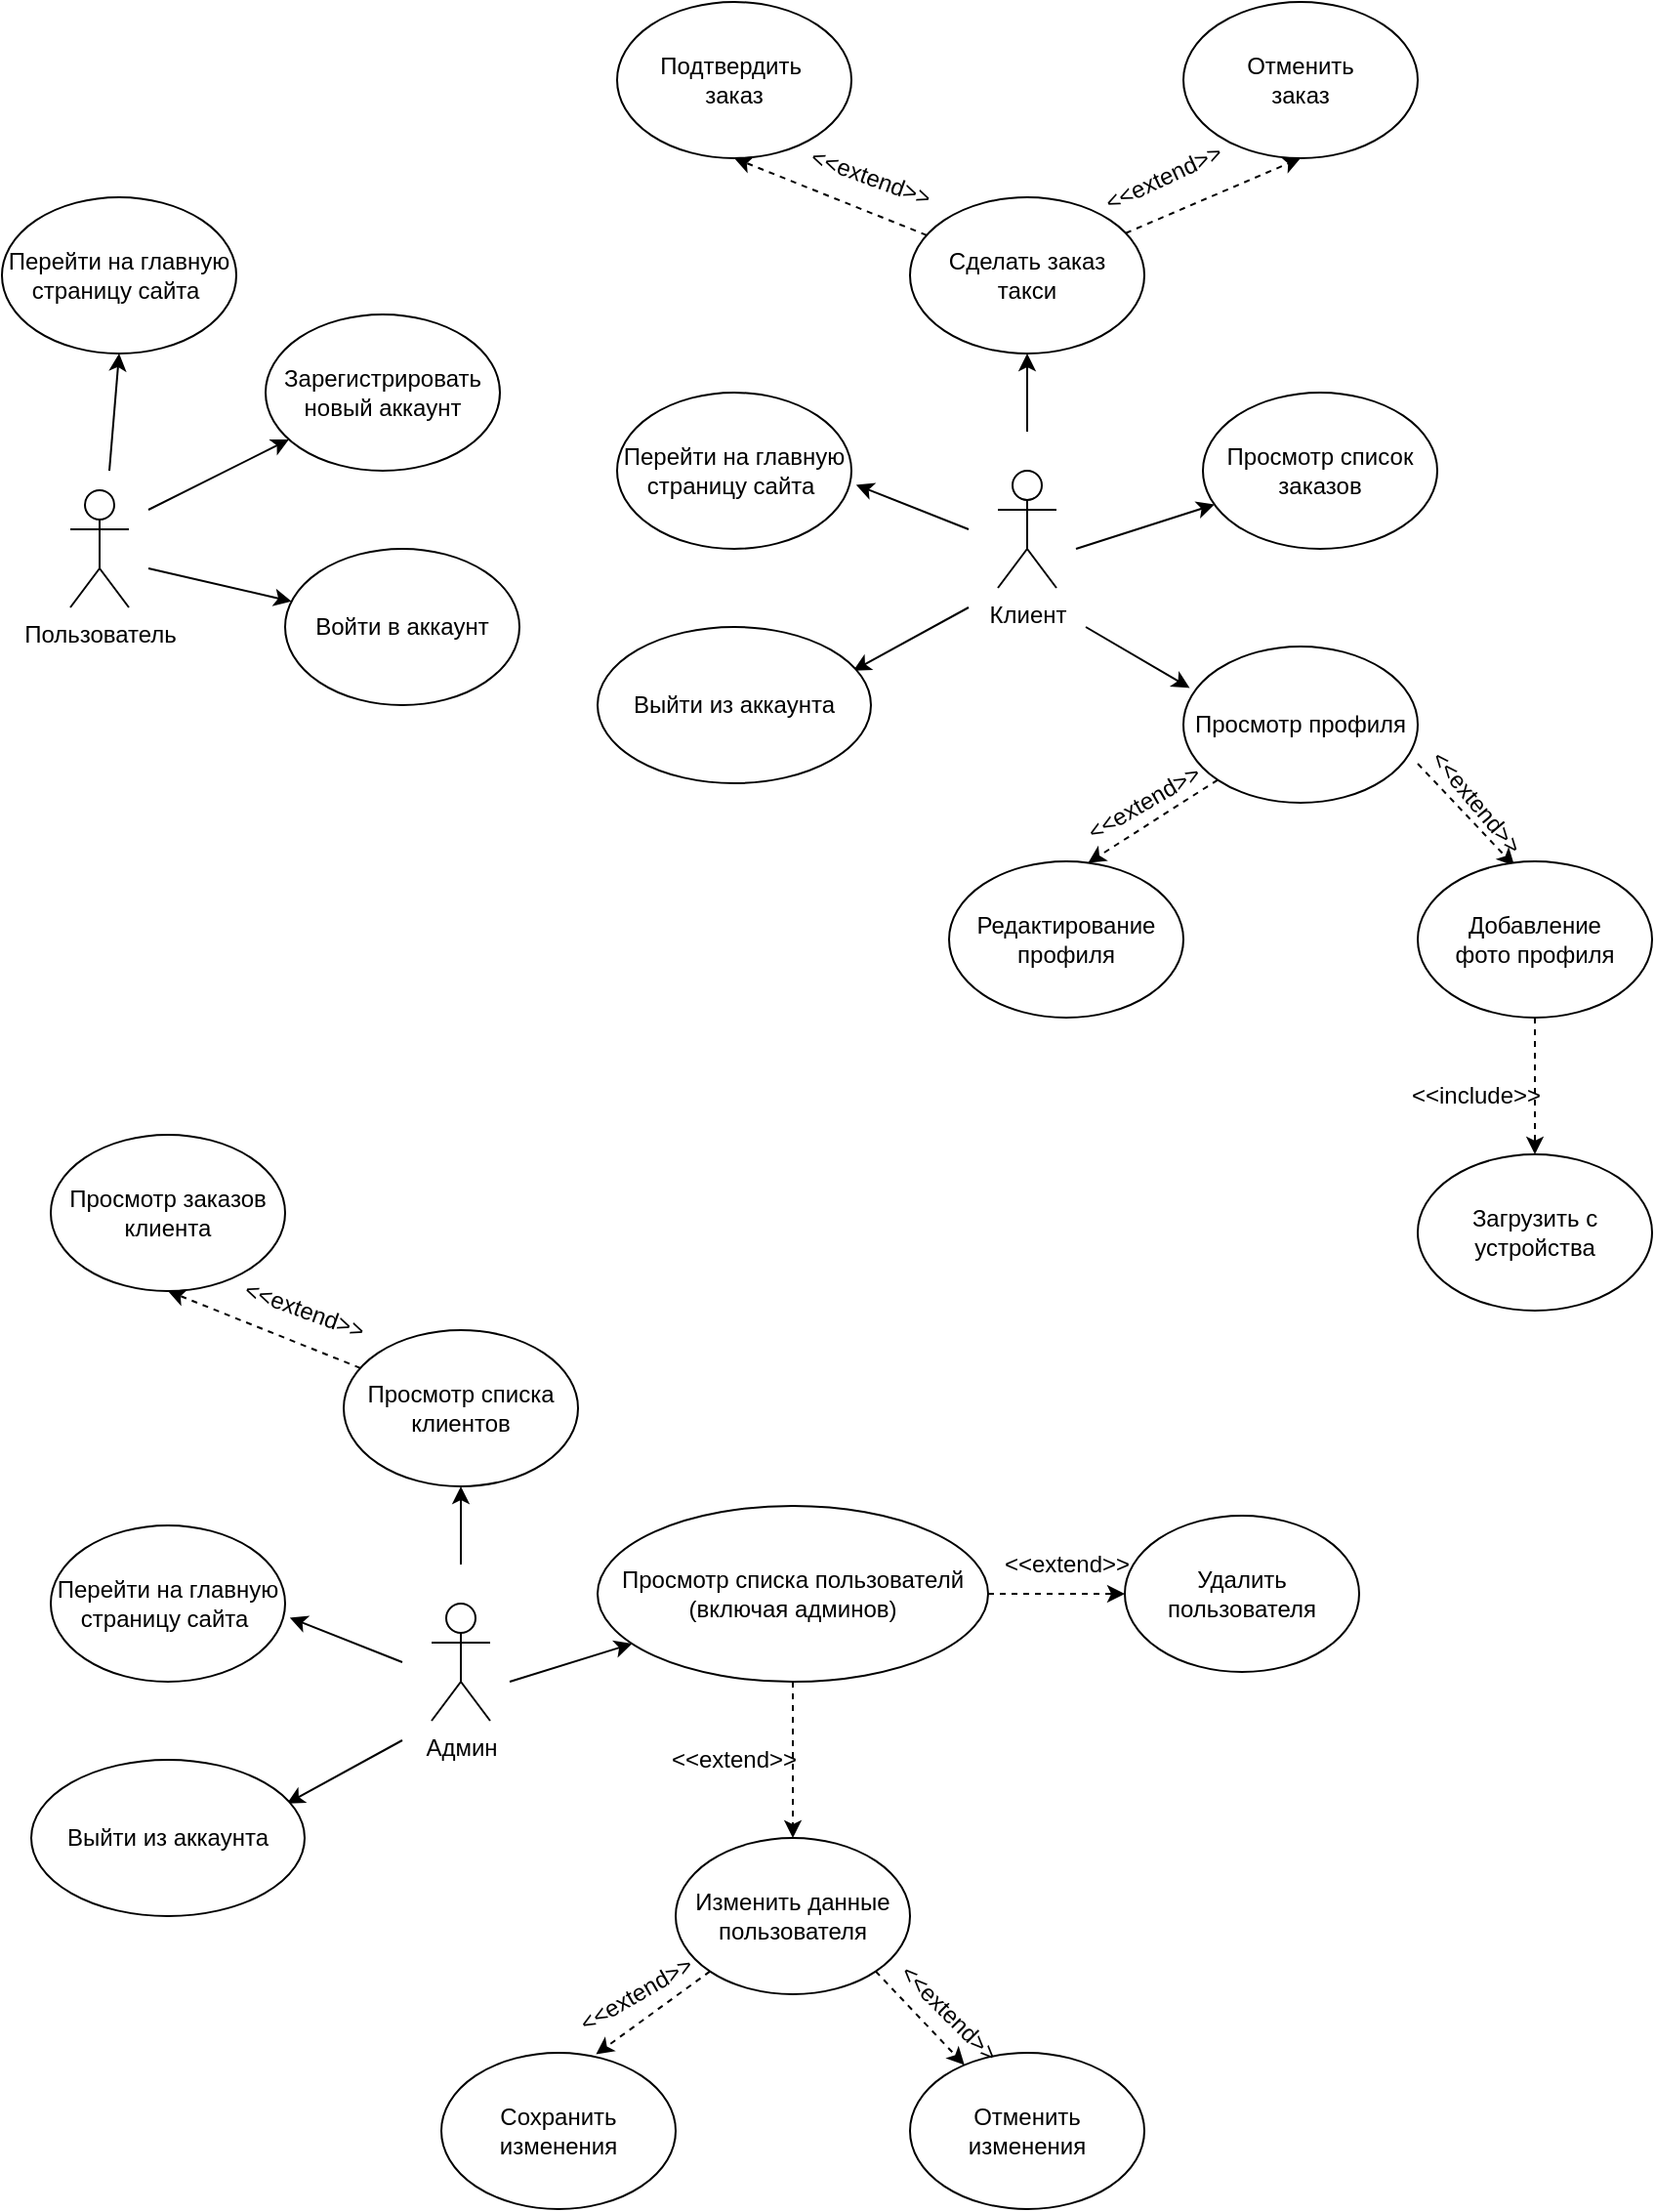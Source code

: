 <mxfile version="21.3.2" type="device">
  <diagram name="Страница 1" id="4JThzcV9xr0OsgTLdXd-">
    <mxGraphModel dx="1010" dy="550" grid="1" gridSize="10" guides="1" tooltips="1" connect="1" arrows="1" fold="1" page="1" pageScale="1" pageWidth="827" pageHeight="1169" math="0" shadow="0">
      <root>
        <mxCell id="0" />
        <mxCell id="1" parent="0" />
        <mxCell id="vH4n7yw8Q95cl0iE9QAH-2" value="Пользователь" style="shape=umlActor;verticalLabelPosition=bottom;verticalAlign=top;html=1;outlineConnect=0;" vertex="1" parent="1">
          <mxGeometry x="80" y="920" width="30" height="60" as="geometry" />
        </mxCell>
        <mxCell id="vH4n7yw8Q95cl0iE9QAH-6" value="" style="endArrow=classic;html=1;rounded=0;" edge="1" parent="1" target="vH4n7yw8Q95cl0iE9QAH-7">
          <mxGeometry width="50" height="50" relative="1" as="geometry">
            <mxPoint x="120" y="930" as="sourcePoint" />
            <mxPoint x="210" y="890" as="targetPoint" />
          </mxGeometry>
        </mxCell>
        <mxCell id="vH4n7yw8Q95cl0iE9QAH-7" value="Зарегистрировать новый аккаунт" style="ellipse;whiteSpace=wrap;html=1;" vertex="1" parent="1">
          <mxGeometry x="180" y="830" width="120" height="80" as="geometry" />
        </mxCell>
        <mxCell id="vH4n7yw8Q95cl0iE9QAH-8" value="" style="endArrow=classic;html=1;rounded=0;" edge="1" parent="1" target="vH4n7yw8Q95cl0iE9QAH-9">
          <mxGeometry width="50" height="50" relative="1" as="geometry">
            <mxPoint x="120" y="960" as="sourcePoint" />
            <mxPoint x="220" y="1010" as="targetPoint" />
          </mxGeometry>
        </mxCell>
        <mxCell id="vH4n7yw8Q95cl0iE9QAH-9" value="Войти в аккаунт" style="ellipse;whiteSpace=wrap;html=1;" vertex="1" parent="1">
          <mxGeometry x="190" y="950" width="120" height="80" as="geometry" />
        </mxCell>
        <mxCell id="vH4n7yw8Q95cl0iE9QAH-10" value="" style="endArrow=classic;html=1;rounded=0;entryX=0.5;entryY=1;entryDx=0;entryDy=0;" edge="1" parent="1" target="vH4n7yw8Q95cl0iE9QAH-11">
          <mxGeometry width="50" height="50" relative="1" as="geometry">
            <mxPoint x="100" y="910" as="sourcePoint" />
            <mxPoint x="75" y="830" as="targetPoint" />
          </mxGeometry>
        </mxCell>
        <mxCell id="vH4n7yw8Q95cl0iE9QAH-11" value="Перейти на главную страницу сайта&amp;nbsp;" style="ellipse;whiteSpace=wrap;html=1;" vertex="1" parent="1">
          <mxGeometry x="45" y="770" width="120" height="80" as="geometry" />
        </mxCell>
        <mxCell id="vH4n7yw8Q95cl0iE9QAH-12" value="Клиент" style="shape=umlActor;verticalLabelPosition=bottom;verticalAlign=top;html=1;outlineConnect=0;" vertex="1" parent="1">
          <mxGeometry x="555" y="910" width="30" height="60" as="geometry" />
        </mxCell>
        <mxCell id="vH4n7yw8Q95cl0iE9QAH-13" value="" style="endArrow=classic;html=1;rounded=0;" edge="1" parent="1" target="vH4n7yw8Q95cl0iE9QAH-14">
          <mxGeometry width="50" height="50" relative="1" as="geometry">
            <mxPoint x="570" y="890" as="sourcePoint" />
            <mxPoint x="685" y="880" as="targetPoint" />
          </mxGeometry>
        </mxCell>
        <mxCell id="vH4n7yw8Q95cl0iE9QAH-14" value="Сделать заказ &lt;br&gt;такси" style="ellipse;whiteSpace=wrap;html=1;" vertex="1" parent="1">
          <mxGeometry x="510" y="770" width="120" height="80" as="geometry" />
        </mxCell>
        <mxCell id="vH4n7yw8Q95cl0iE9QAH-15" value="" style="endArrow=classic;html=1;rounded=0;" edge="1" parent="1" target="vH4n7yw8Q95cl0iE9QAH-16">
          <mxGeometry width="50" height="50" relative="1" as="geometry">
            <mxPoint x="595" y="950" as="sourcePoint" />
            <mxPoint x="695" y="1000" as="targetPoint" />
          </mxGeometry>
        </mxCell>
        <mxCell id="vH4n7yw8Q95cl0iE9QAH-16" value="Просмотр список заказов" style="ellipse;whiteSpace=wrap;html=1;" vertex="1" parent="1">
          <mxGeometry x="660" y="870" width="120" height="80" as="geometry" />
        </mxCell>
        <mxCell id="vH4n7yw8Q95cl0iE9QAH-17" value="" style="endArrow=classic;html=1;rounded=0;entryX=1.02;entryY=0.59;entryDx=0;entryDy=0;entryPerimeter=0;" edge="1" parent="1" target="vH4n7yw8Q95cl0iE9QAH-18">
          <mxGeometry width="50" height="50" relative="1" as="geometry">
            <mxPoint x="540" y="940" as="sourcePoint" />
            <mxPoint x="550" y="820" as="targetPoint" />
          </mxGeometry>
        </mxCell>
        <mxCell id="vH4n7yw8Q95cl0iE9QAH-18" value="Перейти на главную страницу сайта&amp;nbsp;" style="ellipse;whiteSpace=wrap;html=1;" vertex="1" parent="1">
          <mxGeometry x="360" y="870" width="120" height="80" as="geometry" />
        </mxCell>
        <mxCell id="vH4n7yw8Q95cl0iE9QAH-19" value="Подтвердить&amp;nbsp;&lt;br&gt;заказ" style="ellipse;whiteSpace=wrap;html=1;" vertex="1" parent="1">
          <mxGeometry x="360" y="670" width="120" height="80" as="geometry" />
        </mxCell>
        <mxCell id="vH4n7yw8Q95cl0iE9QAH-20" value="Отменить&lt;br&gt;заказ" style="ellipse;whiteSpace=wrap;html=1;" vertex="1" parent="1">
          <mxGeometry x="650" y="670" width="120" height="80" as="geometry" />
        </mxCell>
        <mxCell id="vH4n7yw8Q95cl0iE9QAH-25" value="" style="endArrow=classic;html=1;rounded=0;entryX=0.5;entryY=1;entryDx=0;entryDy=0;dashed=1;" edge="1" parent="1" source="vH4n7yw8Q95cl0iE9QAH-14" target="vH4n7yw8Q95cl0iE9QAH-20">
          <mxGeometry width="50" height="50" relative="1" as="geometry">
            <mxPoint x="740" y="760" as="sourcePoint" />
            <mxPoint x="480" y="820" as="targetPoint" />
          </mxGeometry>
        </mxCell>
        <mxCell id="vH4n7yw8Q95cl0iE9QAH-26" value="" style="endArrow=classic;html=1;rounded=0;entryX=0.5;entryY=1;entryDx=0;entryDy=0;dashed=1;" edge="1" parent="1" source="vH4n7yw8Q95cl0iE9QAH-14" target="vH4n7yw8Q95cl0iE9QAH-19">
          <mxGeometry width="50" height="50" relative="1" as="geometry">
            <mxPoint x="480" y="790" as="sourcePoint" />
            <mxPoint x="530" y="740" as="targetPoint" />
          </mxGeometry>
        </mxCell>
        <mxCell id="vH4n7yw8Q95cl0iE9QAH-27" value="&amp;lt;&amp;lt;extend&amp;gt;&amp;gt;" style="text;html=1;strokeColor=none;fillColor=none;align=center;verticalAlign=middle;whiteSpace=wrap;rounded=0;rotation=20;" vertex="1" parent="1">
          <mxGeometry x="460" y="740" width="60" height="40" as="geometry" />
        </mxCell>
        <mxCell id="vH4n7yw8Q95cl0iE9QAH-30" value="&amp;lt;&amp;lt;extend&amp;gt;&amp;gt;" style="text;html=1;strokeColor=none;fillColor=none;align=center;verticalAlign=middle;whiteSpace=wrap;rounded=0;rotation=-25;" vertex="1" parent="1">
          <mxGeometry x="610" y="740" width="60" height="40" as="geometry" />
        </mxCell>
        <mxCell id="vH4n7yw8Q95cl0iE9QAH-31" value="" style="endArrow=classic;html=1;rounded=0;entryX=0.935;entryY=0.28;entryDx=0;entryDy=0;entryPerimeter=0;" edge="1" parent="1" target="vH4n7yw8Q95cl0iE9QAH-32">
          <mxGeometry width="50" height="50" relative="1" as="geometry">
            <mxPoint x="540" y="980" as="sourcePoint" />
            <mxPoint x="492" y="1057" as="targetPoint" />
          </mxGeometry>
        </mxCell>
        <mxCell id="vH4n7yw8Q95cl0iE9QAH-32" value="Выйти из аккаунта" style="ellipse;whiteSpace=wrap;html=1;" vertex="1" parent="1">
          <mxGeometry x="350" y="990" width="140" height="80" as="geometry" />
        </mxCell>
        <mxCell id="vH4n7yw8Q95cl0iE9QAH-35" value="Просмотр профиля" style="ellipse;whiteSpace=wrap;html=1;" vertex="1" parent="1">
          <mxGeometry x="650" y="1000" width="120" height="80" as="geometry" />
        </mxCell>
        <mxCell id="vH4n7yw8Q95cl0iE9QAH-36" value="" style="endArrow=classic;html=1;rounded=0;entryX=0.027;entryY=0.265;entryDx=0;entryDy=0;entryPerimeter=0;" edge="1" parent="1" target="vH4n7yw8Q95cl0iE9QAH-35">
          <mxGeometry width="50" height="50" relative="1" as="geometry">
            <mxPoint x="600" y="990" as="sourcePoint" />
            <mxPoint x="600" y="990" as="targetPoint" />
          </mxGeometry>
        </mxCell>
        <mxCell id="vH4n7yw8Q95cl0iE9QAH-37" value="" style="endArrow=classic;html=1;rounded=0;entryX=0.593;entryY=0.01;entryDx=0;entryDy=0;entryPerimeter=0;exitX=0;exitY=1;exitDx=0;exitDy=0;dashed=1;" edge="1" parent="1" target="vH4n7yw8Q95cl0iE9QAH-38" source="vH4n7yw8Q95cl0iE9QAH-35">
          <mxGeometry width="50" height="50" relative="1" as="geometry">
            <mxPoint x="725" y="1160" as="sourcePoint" />
            <mxPoint x="735" y="1040" as="targetPoint" />
          </mxGeometry>
        </mxCell>
        <mxCell id="vH4n7yw8Q95cl0iE9QAH-38" value="Редактирование профиля" style="ellipse;whiteSpace=wrap;html=1;" vertex="1" parent="1">
          <mxGeometry x="530" y="1110" width="120" height="80" as="geometry" />
        </mxCell>
        <mxCell id="vH4n7yw8Q95cl0iE9QAH-39" value="&amp;lt;&amp;lt;extend&amp;gt;&amp;gt;" style="text;html=1;strokeColor=none;fillColor=none;align=center;verticalAlign=middle;whiteSpace=wrap;rounded=0;rotation=-30;" vertex="1" parent="1">
          <mxGeometry x="600" y="1060" width="60" height="40" as="geometry" />
        </mxCell>
        <mxCell id="vH4n7yw8Q95cl0iE9QAH-40" value="" style="endArrow=classic;html=1;rounded=0;exitX=1;exitY=0.75;exitDx=0;exitDy=0;dashed=1;exitPerimeter=0;entryX=0.413;entryY=0.03;entryDx=0;entryDy=0;entryPerimeter=0;" edge="1" parent="1" target="vH4n7yw8Q95cl0iE9QAH-41" source="vH4n7yw8Q95cl0iE9QAH-35">
          <mxGeometry width="50" height="50" relative="1" as="geometry">
            <mxPoint x="908" y="1068" as="sourcePoint" />
            <mxPoint x="841" y="1111" as="targetPoint" />
          </mxGeometry>
        </mxCell>
        <mxCell id="vH4n7yw8Q95cl0iE9QAH-41" value="Добавление&lt;br&gt;фото профиля" style="ellipse;whiteSpace=wrap;html=1;" vertex="1" parent="1">
          <mxGeometry x="770" y="1110" width="120" height="80" as="geometry" />
        </mxCell>
        <mxCell id="vH4n7yw8Q95cl0iE9QAH-42" value="&amp;lt;&amp;lt;extend&amp;gt;&amp;gt;" style="text;html=1;strokeColor=none;fillColor=none;align=center;verticalAlign=middle;whiteSpace=wrap;rounded=0;rotation=50;" vertex="1" parent="1">
          <mxGeometry x="770" y="1060" width="60" height="40" as="geometry" />
        </mxCell>
        <mxCell id="vH4n7yw8Q95cl0iE9QAH-44" value="" style="endArrow=classic;html=1;rounded=0;exitX=0.5;exitY=1;exitDx=0;exitDy=0;dashed=1;entryX=0.5;entryY=0;entryDx=0;entryDy=0;" edge="1" parent="1" target="vH4n7yw8Q95cl0iE9QAH-45" source="vH4n7yw8Q95cl0iE9QAH-41">
          <mxGeometry width="50" height="50" relative="1" as="geometry">
            <mxPoint x="770" y="1220" as="sourcePoint" />
            <mxPoint x="841" y="1271" as="targetPoint" />
          </mxGeometry>
        </mxCell>
        <mxCell id="vH4n7yw8Q95cl0iE9QAH-45" value="Загрузить с устройства" style="ellipse;whiteSpace=wrap;html=1;" vertex="1" parent="1">
          <mxGeometry x="770" y="1260" width="120" height="80" as="geometry" />
        </mxCell>
        <mxCell id="vH4n7yw8Q95cl0iE9QAH-46" value="&amp;lt;&amp;lt;include&amp;gt;&amp;gt;" style="text;html=1;strokeColor=none;fillColor=none;align=center;verticalAlign=middle;whiteSpace=wrap;rounded=0;rotation=0;" vertex="1" parent="1">
          <mxGeometry x="770" y="1210" width="60" height="40" as="geometry" />
        </mxCell>
        <mxCell id="vH4n7yw8Q95cl0iE9QAH-48" value="Админ" style="shape=umlActor;verticalLabelPosition=bottom;verticalAlign=top;html=1;outlineConnect=0;" vertex="1" parent="1">
          <mxGeometry x="265" y="1490" width="30" height="60" as="geometry" />
        </mxCell>
        <mxCell id="vH4n7yw8Q95cl0iE9QAH-49" value="" style="endArrow=classic;html=1;rounded=0;" edge="1" parent="1" target="vH4n7yw8Q95cl0iE9QAH-50">
          <mxGeometry width="50" height="50" relative="1" as="geometry">
            <mxPoint x="280" y="1470" as="sourcePoint" />
            <mxPoint x="395" y="1460" as="targetPoint" />
          </mxGeometry>
        </mxCell>
        <mxCell id="vH4n7yw8Q95cl0iE9QAH-50" value="Просмотр списка клиентов" style="ellipse;whiteSpace=wrap;html=1;" vertex="1" parent="1">
          <mxGeometry x="220" y="1350" width="120" height="80" as="geometry" />
        </mxCell>
        <mxCell id="vH4n7yw8Q95cl0iE9QAH-51" value="" style="endArrow=classic;html=1;rounded=0;" edge="1" parent="1" target="vH4n7yw8Q95cl0iE9QAH-52">
          <mxGeometry width="50" height="50" relative="1" as="geometry">
            <mxPoint x="305" y="1530" as="sourcePoint" />
            <mxPoint x="405" y="1580" as="targetPoint" />
          </mxGeometry>
        </mxCell>
        <mxCell id="vH4n7yw8Q95cl0iE9QAH-52" value="Просмотр списка пользователй&lt;br&gt;(включая админов)" style="ellipse;whiteSpace=wrap;html=1;" vertex="1" parent="1">
          <mxGeometry x="350" y="1440" width="200" height="90" as="geometry" />
        </mxCell>
        <mxCell id="vH4n7yw8Q95cl0iE9QAH-53" value="" style="endArrow=classic;html=1;rounded=0;entryX=1.02;entryY=0.59;entryDx=0;entryDy=0;entryPerimeter=0;" edge="1" parent="1" target="vH4n7yw8Q95cl0iE9QAH-54">
          <mxGeometry width="50" height="50" relative="1" as="geometry">
            <mxPoint x="250" y="1520" as="sourcePoint" />
            <mxPoint x="260" y="1400" as="targetPoint" />
          </mxGeometry>
        </mxCell>
        <mxCell id="vH4n7yw8Q95cl0iE9QAH-54" value="Перейти на главную страницу сайта&amp;nbsp;" style="ellipse;whiteSpace=wrap;html=1;" vertex="1" parent="1">
          <mxGeometry x="70" y="1450" width="120" height="80" as="geometry" />
        </mxCell>
        <mxCell id="vH4n7yw8Q95cl0iE9QAH-55" value="Просмотр заказов клиента" style="ellipse;whiteSpace=wrap;html=1;" vertex="1" parent="1">
          <mxGeometry x="70" y="1250" width="120" height="80" as="geometry" />
        </mxCell>
        <mxCell id="vH4n7yw8Q95cl0iE9QAH-58" value="" style="endArrow=classic;html=1;rounded=0;entryX=0.5;entryY=1;entryDx=0;entryDy=0;dashed=1;" edge="1" parent="1" source="vH4n7yw8Q95cl0iE9QAH-50" target="vH4n7yw8Q95cl0iE9QAH-55">
          <mxGeometry width="50" height="50" relative="1" as="geometry">
            <mxPoint x="190" y="1370" as="sourcePoint" />
            <mxPoint x="240" y="1320" as="targetPoint" />
          </mxGeometry>
        </mxCell>
        <mxCell id="vH4n7yw8Q95cl0iE9QAH-59" value="&amp;lt;&amp;lt;extend&amp;gt;&amp;gt;" style="text;html=1;strokeColor=none;fillColor=none;align=center;verticalAlign=middle;whiteSpace=wrap;rounded=0;rotation=20;" vertex="1" parent="1">
          <mxGeometry x="170" y="1320" width="60" height="40" as="geometry" />
        </mxCell>
        <mxCell id="vH4n7yw8Q95cl0iE9QAH-61" value="" style="endArrow=classic;html=1;rounded=0;entryX=0.935;entryY=0.28;entryDx=0;entryDy=0;entryPerimeter=0;" edge="1" parent="1" target="vH4n7yw8Q95cl0iE9QAH-62">
          <mxGeometry width="50" height="50" relative="1" as="geometry">
            <mxPoint x="250" y="1560" as="sourcePoint" />
            <mxPoint x="202" y="1637" as="targetPoint" />
          </mxGeometry>
        </mxCell>
        <mxCell id="vH4n7yw8Q95cl0iE9QAH-62" value="Выйти из аккаунта" style="ellipse;whiteSpace=wrap;html=1;" vertex="1" parent="1">
          <mxGeometry x="60" y="1570" width="140" height="80" as="geometry" />
        </mxCell>
        <mxCell id="vH4n7yw8Q95cl0iE9QAH-82" value="Удалить пользователя" style="ellipse;whiteSpace=wrap;html=1;" vertex="1" parent="1">
          <mxGeometry x="620" y="1445" width="120" height="80" as="geometry" />
        </mxCell>
        <mxCell id="vH4n7yw8Q95cl0iE9QAH-83" value="" style="endArrow=classic;html=1;rounded=0;entryX=0;entryY=0.5;entryDx=0;entryDy=0;dashed=1;exitX=1;exitY=0.5;exitDx=0;exitDy=0;" edge="1" parent="1" target="vH4n7yw8Q95cl0iE9QAH-82" source="vH4n7yw8Q95cl0iE9QAH-52">
          <mxGeometry width="50" height="50" relative="1" as="geometry">
            <mxPoint x="554" y="1419" as="sourcePoint" />
            <mxPoint x="565" y="1370" as="targetPoint" />
          </mxGeometry>
        </mxCell>
        <mxCell id="vH4n7yw8Q95cl0iE9QAH-84" value="&amp;lt;&amp;lt;extend&amp;gt;&amp;gt;" style="text;html=1;strokeColor=none;fillColor=none;align=center;verticalAlign=middle;whiteSpace=wrap;rounded=0;rotation=0;" vertex="1" parent="1">
          <mxGeometry x="552.5" y="1450" width="75" height="40" as="geometry" />
        </mxCell>
        <mxCell id="vH4n7yw8Q95cl0iE9QAH-85" value="Изменить данные пользователя" style="ellipse;whiteSpace=wrap;html=1;" vertex="1" parent="1">
          <mxGeometry x="390" y="1610" width="120" height="80" as="geometry" />
        </mxCell>
        <mxCell id="vH4n7yw8Q95cl0iE9QAH-86" value="" style="endArrow=classic;html=1;rounded=0;entryX=0.5;entryY=0;entryDx=0;entryDy=0;dashed=1;exitX=0.5;exitY=1;exitDx=0;exitDy=0;" edge="1" parent="1" target="vH4n7yw8Q95cl0iE9QAH-85" source="vH4n7yw8Q95cl0iE9QAH-52">
          <mxGeometry width="50" height="50" relative="1" as="geometry">
            <mxPoint x="390" y="1695" as="sourcePoint" />
            <mxPoint x="630" y="1630" as="targetPoint" />
          </mxGeometry>
        </mxCell>
        <mxCell id="vH4n7yw8Q95cl0iE9QAH-87" value="&amp;lt;&amp;lt;extend&amp;gt;&amp;gt;" style="text;html=1;strokeColor=none;fillColor=none;align=center;verticalAlign=middle;whiteSpace=wrap;rounded=0;rotation=0;" vertex="1" parent="1">
          <mxGeometry x="390" y="1550" width="60" height="40" as="geometry" />
        </mxCell>
        <mxCell id="vH4n7yw8Q95cl0iE9QAH-88" value="Сохранить изменения" style="ellipse;whiteSpace=wrap;html=1;" vertex="1" parent="1">
          <mxGeometry x="270" y="1720" width="120" height="80" as="geometry" />
        </mxCell>
        <mxCell id="vH4n7yw8Q95cl0iE9QAH-89" value="" style="endArrow=classic;html=1;rounded=0;dashed=1;exitX=0;exitY=1;exitDx=0;exitDy=0;entryX=0.66;entryY=0.01;entryDx=0;entryDy=0;entryPerimeter=0;" edge="1" parent="1" target="vH4n7yw8Q95cl0iE9QAH-88" source="vH4n7yw8Q95cl0iE9QAH-85">
          <mxGeometry width="50" height="50" relative="1" as="geometry">
            <mxPoint x="789" y="1709" as="sourcePoint" />
            <mxPoint x="350" y="1710" as="targetPoint" />
          </mxGeometry>
        </mxCell>
        <mxCell id="vH4n7yw8Q95cl0iE9QAH-90" value="&amp;lt;&amp;lt;extend&amp;gt;&amp;gt;" style="text;html=1;strokeColor=none;fillColor=none;align=center;verticalAlign=middle;whiteSpace=wrap;rounded=0;rotation=-30;" vertex="1" parent="1">
          <mxGeometry x="340" y="1670" width="60" height="40" as="geometry" />
        </mxCell>
        <mxCell id="vH4n7yw8Q95cl0iE9QAH-91" value="Отменить изменения" style="ellipse;whiteSpace=wrap;html=1;" vertex="1" parent="1">
          <mxGeometry x="510" y="1720" width="120" height="80" as="geometry" />
        </mxCell>
        <mxCell id="vH4n7yw8Q95cl0iE9QAH-92" value="" style="endArrow=classic;html=1;rounded=0;dashed=1;exitX=1;exitY=1;exitDx=0;exitDy=0;" edge="1" parent="1" target="vH4n7yw8Q95cl0iE9QAH-91" source="vH4n7yw8Q95cl0iE9QAH-85">
          <mxGeometry width="50" height="50" relative="1" as="geometry">
            <mxPoint x="588" y="1813" as="sourcePoint" />
            <mxPoint x="650" y="1770" as="targetPoint" />
          </mxGeometry>
        </mxCell>
        <mxCell id="vH4n7yw8Q95cl0iE9QAH-94" value="&amp;lt;&amp;lt;extend&amp;gt;&amp;gt;" style="text;html=1;strokeColor=none;fillColor=none;align=center;verticalAlign=middle;whiteSpace=wrap;rounded=0;rotation=45;" vertex="1" parent="1">
          <mxGeometry x="500" y="1680" width="60" height="40" as="geometry" />
        </mxCell>
      </root>
    </mxGraphModel>
  </diagram>
</mxfile>
